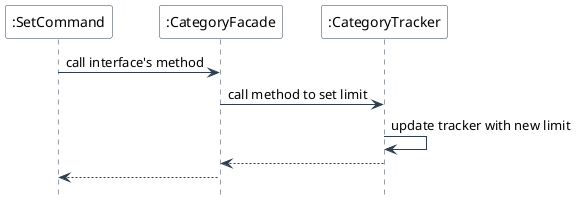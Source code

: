 @startuml
skinparam backgroundColor #FFFFFF
skinparam sequence {
    ArrowColor #2C3E50
    LifeLineBorderColor #2C3E50
    ParticipantBorderColor #2C3E50
    ParticipantBackgroundColor #FFFFFF
}
hide footbox

participant ":SetCommand" as SC
participant ":CategoryFacade" as CF
participant ":CategoryTracker" as CT
' participant ":CategoryData" as CD

SC -> CF: call interface's method
CF -> CT: call method to set limit
CT -> CT: update tracker with new limit
CT --> CF:
CF --> SC:

@enduml

